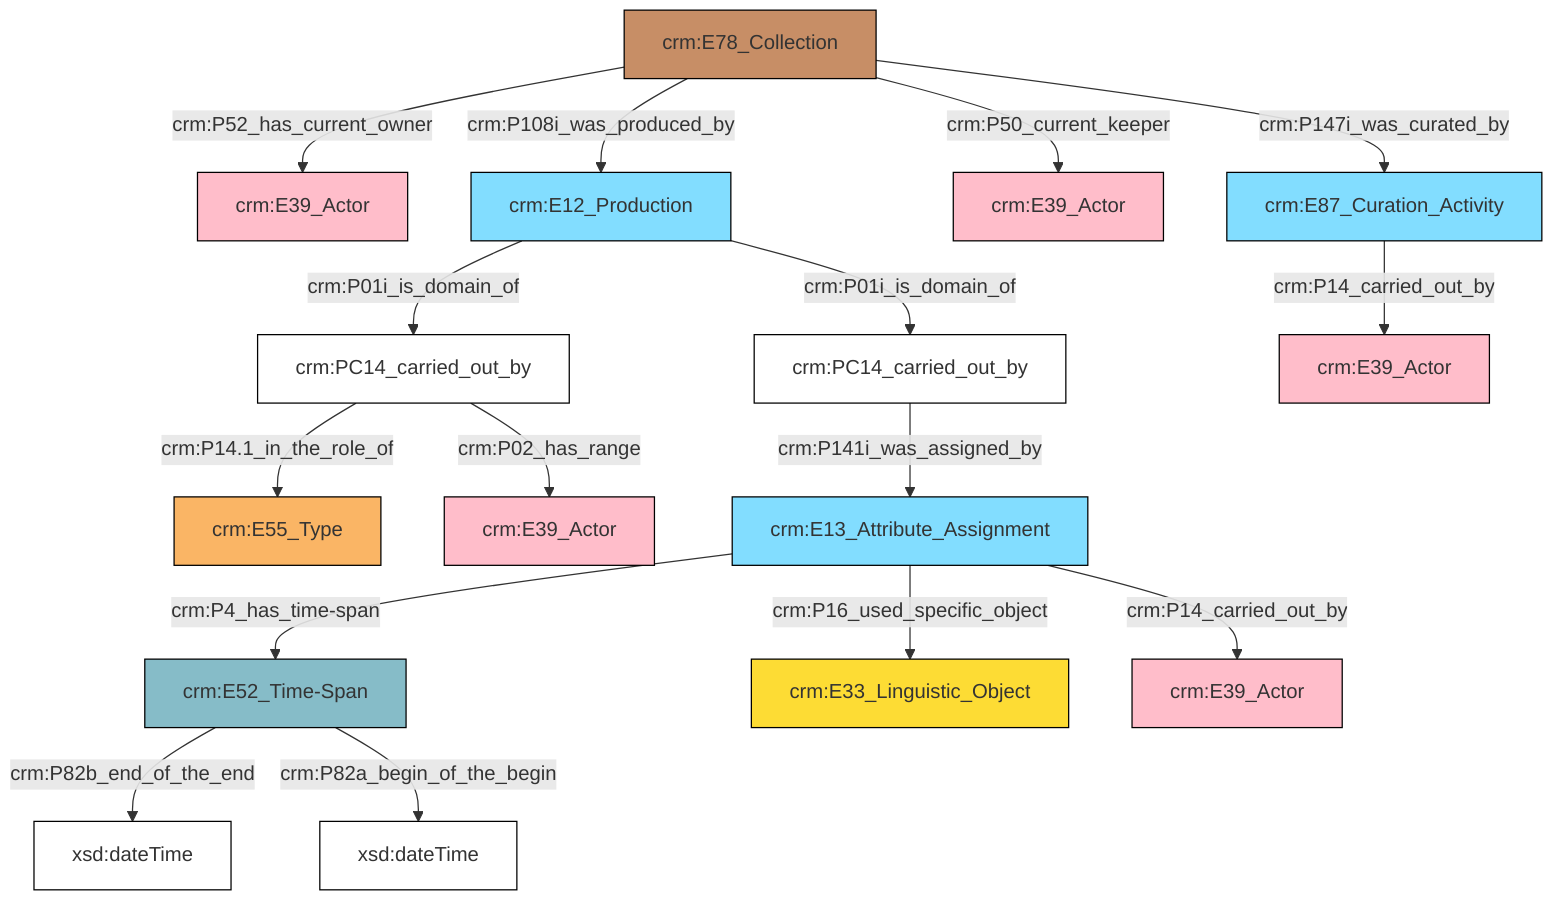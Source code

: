 flowchart TD
classDef Literal fill:#ffffff,stroke:#000000,color:;
classDef Literal_URI fill:#ffffff,stroke:#000000,color:;
classDef crm_E1_CRM_Entity fill:#ffffff,stroke:#000000,color:;
classDef crm_E1_CRM_Entity_URI fill:#ffffff,stroke:#000000,color:;
classDef crm_E2_Temporal_Entity fill:#82ddff,stroke:#000000,color:;
classDef crm_E2_Temporal_Entity_URI fill:#d2effa,stroke:#000000,color:;
classDef crm_E55_Type fill:#fab565,stroke:#000000,color:;
classDef crm_E55_Type_URI fill:#fde7ce,stroke:#000000,color:;
classDef crm_E52_Time-Span fill:#86bcc8,stroke:#000000,color:;
classDef crm_E52_Time-Span_URI fill:#dcebef,stroke:#000000,color:;
classDef crm_E41_Appellation fill:#fef3ba,stroke:#000000,color:;
classDef crm_E41_Appellation_URI fill:#fffae6,stroke:#000000,color:;
classDef crm_E53_Place fill:#94cc7d,stroke:#000000,color:;
classDef crm_E53_Place_URI fill:#e1f1da,stroke:#000000,color:;
classDef crm_E77_Persistent_Item fill:#ffffff,stroke:#000000,color:;
classDef crm_E77_Persistent_Item_URI fill:#ffffff,stroke:#000000,color:;
classDef crm_E28_Conceptual_Object fill:#fddc34,stroke:#000000,color:;
classDef crm_E28_Conceptual_Object_URI fill:#fef6cd,stroke:#000000,color:;
classDef crm_E18_Physical_Thing fill:#c78e66,stroke:#000000,color:;
classDef crm_E18_Physical_Thing_URI fill:#e3c8b5,stroke:#000000,color:;
classDef crm_E39_Actor fill:#ffbdca,stroke:#000000,color:;
classDef crm_E39_Actor_URI fill:#ffe6eb,stroke:#000000,color:;
classDef crm_E54_Dimension fill:#b8b8b8,stroke:#000000,color:;
classDef crm_E54_Dimension_URI fill:#f2f2f2,stroke:#000000,color:;
classDef crm_E92_Spacetime_Volume fill:#cc80ff,stroke:#000000,color:;
classDef crm_E92_Spacetime_Volume_URI fill:#ebccff,stroke:#000000,color:;
classDef crm_E59_Primitive_Value fill:#f0f0f0,stroke:#000000,color:;
classDef crm_E59_Primitive_Value_URI fill:#f2f2f2,stroke:#000000,color:;
classDef crm_PC0_Typed_CRM_Property fill:#ffffff,stroke:#000000,color:;
classDef crm_PC0_Typed_CRM_Property_URI fill:#ffffff,stroke:#000000,color:;
classDef Multi fill:#cccccc,stroke:#000000,color:;
classDef Multi_URI fill:#cccccc,stroke:#000000,color:;
2["crm:E13_Attribute_Assignment"]:::crm_E2_Temporal_Entity -->|crm:P4_has_time-span| 3["crm:E52_Time-Span"]:::crm_E52_Time-Span
4["crm:E78_Collection"]:::crm_E18_Physical_Thing -->|crm:P52_has_current_owner| 5["crm:E39_Actor"]:::crm_E39_Actor
3["crm:E52_Time-Span"]:::crm_E52_Time-Span -->|crm:P82b_end_of_the_end| 6["xsd:dateTime"]:::Literal
4["crm:E78_Collection"]:::crm_E18_Physical_Thing -->|crm:P108i_was_produced_by| 9["crm:E12_Production"]:::crm_E2_Temporal_Entity
4["crm:E78_Collection"]:::crm_E18_Physical_Thing -->|crm:P50_current_keeper| 11["crm:E39_Actor"]:::crm_E39_Actor
13["crm:PC14_carried_out_by"]:::crm_PC0_Typed_CRM_Property -->|crm:P141i_was_assigned_by| 2["crm:E13_Attribute_Assignment"]:::crm_E2_Temporal_Entity
14["crm:PC14_carried_out_by"]:::crm_PC0_Typed_CRM_Property -->|crm:P14.1_in_the_role_of| 0["crm:E55_Type"]:::crm_E55_Type
14["crm:PC14_carried_out_by"]:::crm_PC0_Typed_CRM_Property -->|crm:P02_has_range| 15["crm:E39_Actor"]:::crm_E39_Actor
9["crm:E12_Production"]:::crm_E2_Temporal_Entity -->|crm:P01i_is_domain_of| 14["crm:PC14_carried_out_by"]:::crm_PC0_Typed_CRM_Property
2["crm:E13_Attribute_Assignment"]:::crm_E2_Temporal_Entity -->|crm:P16_used_specific_object| 19["crm:E33_Linguistic_Object"]:::crm_E28_Conceptual_Object
3["crm:E52_Time-Span"]:::crm_E52_Time-Span -->|crm:P82a_begin_of_the_begin| 22["xsd:dateTime"]:::Literal
2["crm:E13_Attribute_Assignment"]:::crm_E2_Temporal_Entity -->|crm:P14_carried_out_by| 23["crm:E39_Actor"]:::crm_E39_Actor
9["crm:E12_Production"]:::crm_E2_Temporal_Entity -->|crm:P01i_is_domain_of| 13["crm:PC14_carried_out_by"]:::crm_PC0_Typed_CRM_Property
20["crm:E87_Curation_Activity"]:::crm_E2_Temporal_Entity -->|crm:P14_carried_out_by| 7["crm:E39_Actor"]:::crm_E39_Actor
4["crm:E78_Collection"]:::crm_E18_Physical_Thing -->|crm:P147i_was_curated_by| 20["crm:E87_Curation_Activity"]:::crm_E2_Temporal_Entity